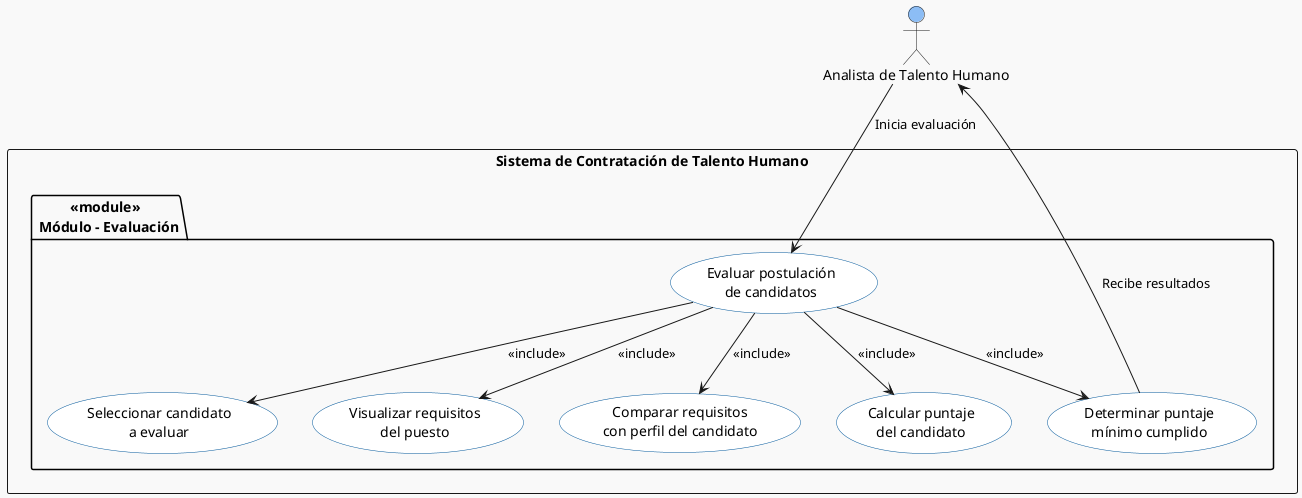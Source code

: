 @startuml
skinparam backgroundColor #F9F9F9
skinparam actorBackgroundColor #8CBDF5
skinparam usecaseBackgroundColor #FFFFFF
skinparam usecaseBorderColor #01579B

top to bottom direction

actor "Analista de Talento Humano" as ActorAnalista


rectangle "Sistema de Contratación de Talento Humano" as Sistema {
package "<<module>> \n Módulo - Evaluación" as Módulo {
  usecase "Evaluar postulación\nde candidatos" as UC01
  usecase "Seleccionar candidato\na evaluar" as UC01_1
  usecase "Visualizar requisitos\ndel puesto" as UC01_2
  usecase "Comparar requisitos\ncon perfil del candidato" as UC01_3
  usecase "Calcular puntaje\ndel candidato" as UC01_4
  usecase "Determinar puntaje\nmínimo cumplido" as UC01_5
}
}

'' Relaciones principales del flujo
ActorAnalista --> UC01 : "Inicia evaluación"
UC01 --> UC01_1 : <<include>>
UC01 --> UC01_2 : <<include>>
UC01 --> UC01_3 : <<include>>
UC01 --> UC01_4 : <<include>>
UC01 --> UC01_5 : <<include>>

'' Resultado al finalizar todo el proceso
ActorAnalista <-- UC01_5 : "Recibe resultados"

@enduml
